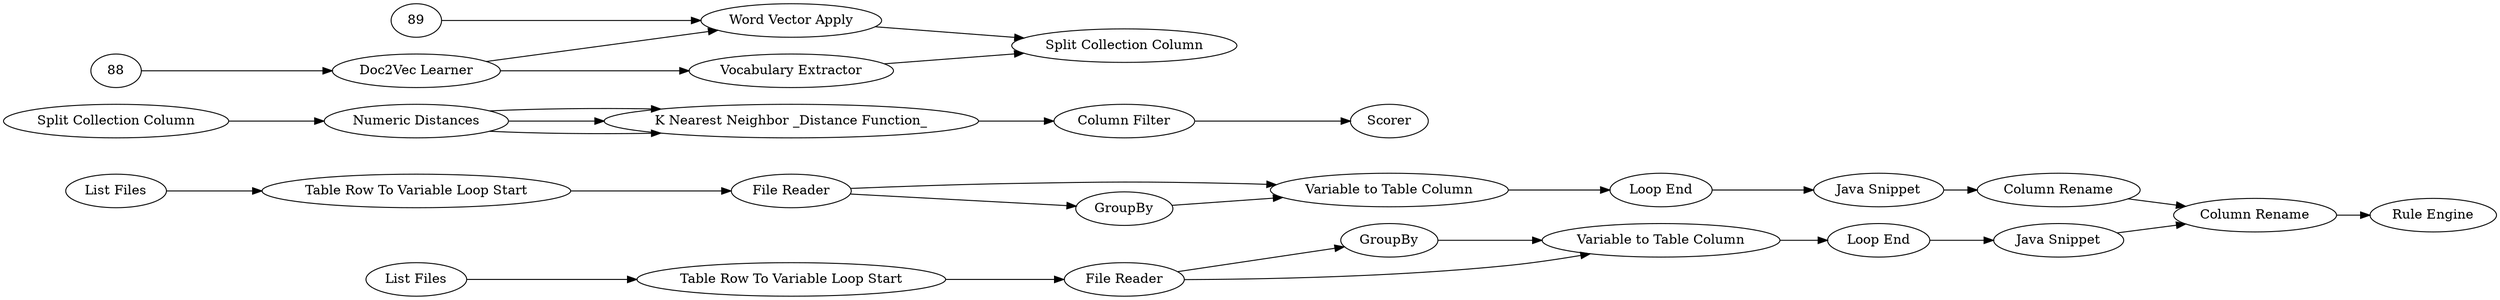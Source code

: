 digraph {
	40 [label="List Files"]
	42 [label="File Reader"]
	43 [label="Table Row To Variable Loop Start"]
	47 [label="Variable to Table Column"]
	48 [label="Loop End"]
	53 [label=GroupBy]
	59 [label="Java Snippet"]
	62 [label="Column Rename"]
	63 [label="Rule Engine"]
	41 [label="List Files"]
	54 [label=GroupBy]
	55 [label="File Reader"]
	56 [label="Loop End"]
	57 [label="Table Row To Variable Loop Start"]
	58 [label="Variable to Table Column"]
	60 [label="Java Snippet"]
	63 [label="Column Rename"]
	64 [label="Rule Engine"]
	92 [label="Column Filter"]
	93 [label=Scorer]
	95 [label="Doc2Vec Learner"]
	96 [label="Word Vector Apply"]
	97 [label="Vocabulary Extractor"]
	98 [label="Split Collection Column"]
	99 [label="Split Collection Column"]
	100 [label="Numeric Distances"]
	102 [label="K Nearest Neighbor _Distance Function_"]
	40 -> 43
	42 -> 47
	42 -> 53
	43 -> 42
	47 -> 48
	48 -> 59
	53 -> 47
	59 -> 62
	62 -> 63
	41 -> 57
	54 -> 58
	55 -> 54
	55 -> 58
	56 -> 60
	57 -> 55
	58 -> 56
	60 -> 63
	63 -> 64
	99 -> 100
	88 -> 95
	89 -> 96
	92 -> 93
	95 -> 97
	95 -> 96
	96 -> 98
	97 -> 98
	100 -> 102
	100 -> 102
	100 -> 102
	102 -> 92
	rankdir=LR
}
